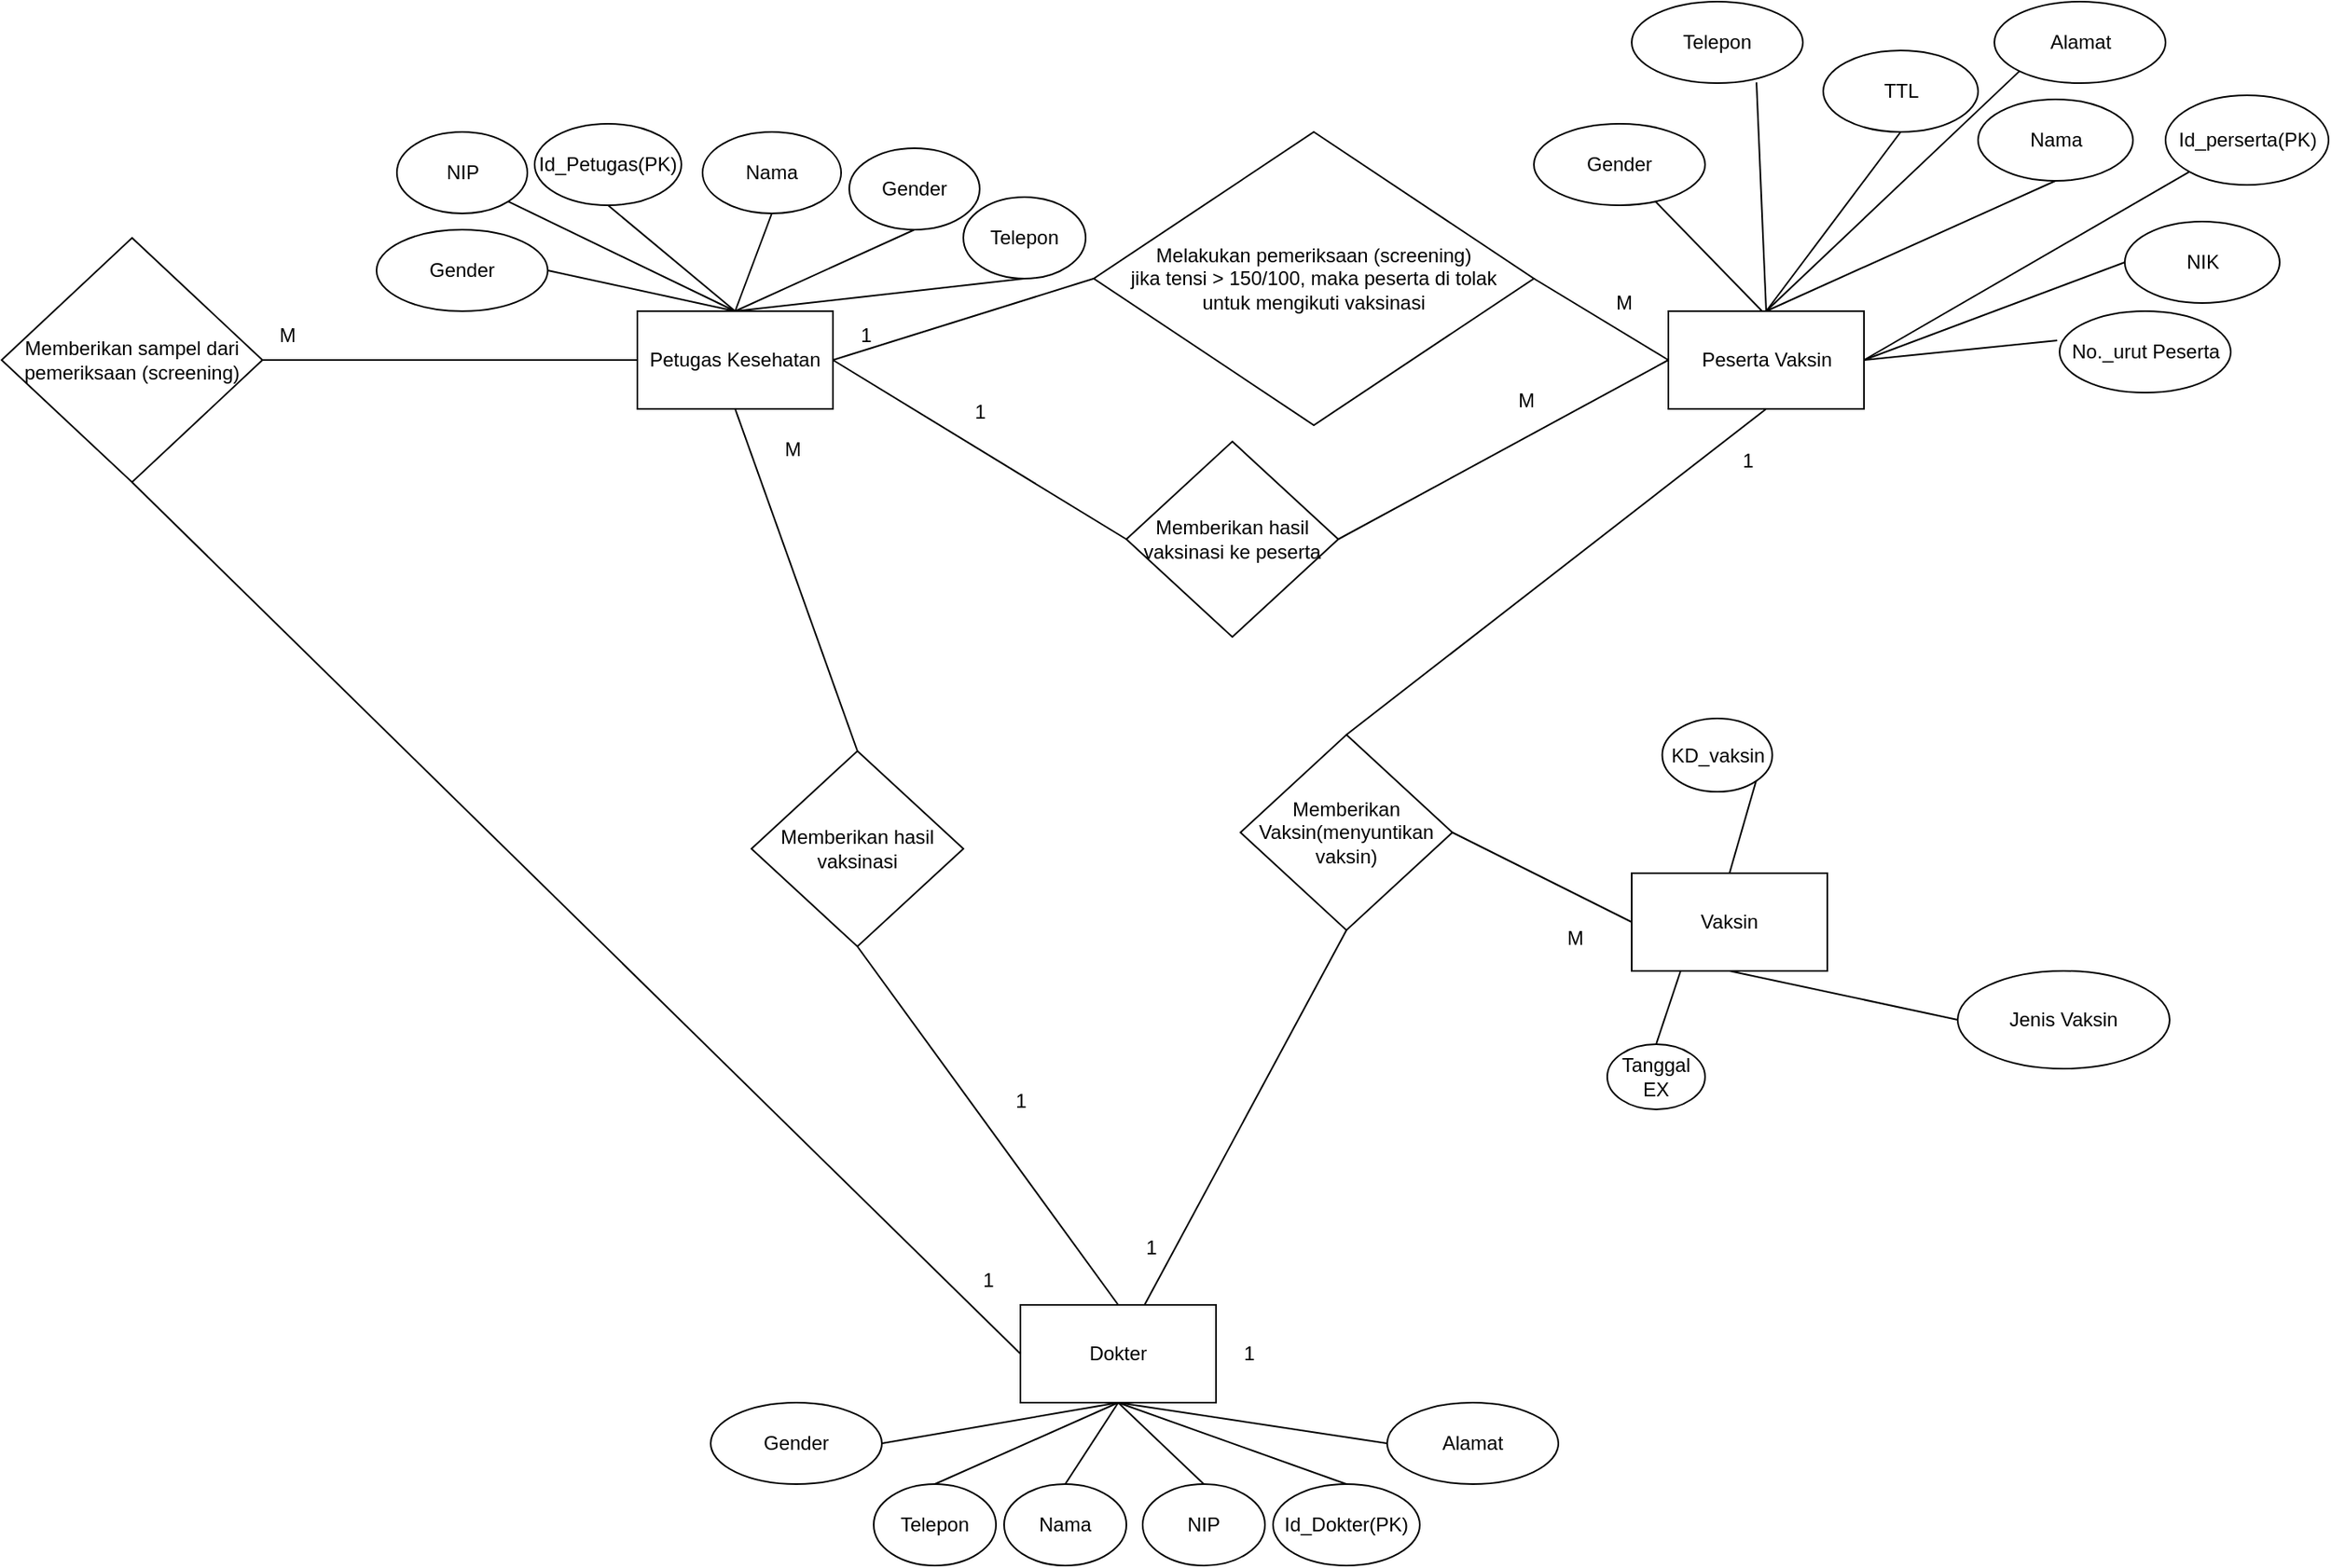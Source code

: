 <mxfile version="20.4.1" type="github">
  <diagram id="qEBc_DxsvB0SU8BZdqwE" name="ERD Tugas besar">
    <mxGraphModel dx="1447" dy="750" grid="1" gridSize="10" guides="1" tooltips="1" connect="1" arrows="1" fold="1" page="1" pageScale="1" pageWidth="2336" pageHeight="1654" math="0" shadow="0">
      <root>
        <mxCell id="0" />
        <mxCell id="1" parent="0" />
        <mxCell id="bQ1U6ILn6BQxf65cEkmv-1" value="Peserta Vaksin" style="rounded=0;whiteSpace=wrap;html=1;" parent="1" vertex="1">
          <mxGeometry x="1392.5" y="720" width="120" height="60" as="geometry" />
        </mxCell>
        <mxCell id="bQ1U6ILn6BQxf65cEkmv-2" value="Petugas Kesehatan" style="rounded=0;whiteSpace=wrap;html=1;" parent="1" vertex="1">
          <mxGeometry x="760" y="720" width="120" height="60" as="geometry" />
        </mxCell>
        <mxCell id="bQ1U6ILn6BQxf65cEkmv-3" value="Dokter" style="rounded=0;whiteSpace=wrap;html=1;" parent="1" vertex="1">
          <mxGeometry x="995" y="1330" width="120" height="60" as="geometry" />
        </mxCell>
        <mxCell id="bQ1U6ILn6BQxf65cEkmv-4" value="Vaksin" style="rounded=0;whiteSpace=wrap;html=1;" parent="1" vertex="1">
          <mxGeometry x="1370" y="1065" width="120" height="60" as="geometry" />
        </mxCell>
        <mxCell id="bQ1U6ILn6BQxf65cEkmv-16" value="Memberikan Vaksin(menyuntikan vaksin)" style="rhombus;whiteSpace=wrap;html=1;" parent="1" vertex="1">
          <mxGeometry x="1130" y="980" width="130" height="120" as="geometry" />
        </mxCell>
        <mxCell id="bQ1U6ILn6BQxf65cEkmv-22" value="" style="endArrow=none;html=1;rounded=0;exitX=1;exitY=0.5;exitDx=0;exitDy=0;entryX=0;entryY=0.5;entryDx=0;entryDy=0;" parent="1" source="bQ1U6ILn6BQxf65cEkmv-16" target="bQ1U6ILn6BQxf65cEkmv-4" edge="1">
          <mxGeometry width="50" height="50" relative="1" as="geometry">
            <mxPoint x="930.0" y="1049.52" as="sourcePoint" />
            <mxPoint x="1650" y="1060" as="targetPoint" />
          </mxGeometry>
        </mxCell>
        <mxCell id="bQ1U6ILn6BQxf65cEkmv-23" value="" style="endArrow=none;html=1;rounded=0;exitX=0.5;exitY=1;exitDx=0;exitDy=0;" parent="1" source="bQ1U6ILn6BQxf65cEkmv-16" target="bQ1U6ILn6BQxf65cEkmv-3" edge="1">
          <mxGeometry width="50" height="50" relative="1" as="geometry">
            <mxPoint x="1120" y="1059.52" as="sourcePoint" />
            <mxPoint x="1230" y="1059.52" as="targetPoint" />
          </mxGeometry>
        </mxCell>
        <mxCell id="bQ1U6ILn6BQxf65cEkmv-24" value="M" style="text;html=1;align=center;verticalAlign=middle;resizable=0;points=[];autosize=1;strokeColor=none;fillColor=none;" parent="1" vertex="1">
          <mxGeometry x="1320" y="1090" width="30" height="30" as="geometry" />
        </mxCell>
        <mxCell id="bQ1U6ILn6BQxf65cEkmv-25" value="1" style="text;html=1;align=center;verticalAlign=middle;resizable=0;points=[];autosize=1;strokeColor=none;fillColor=none;" parent="1" vertex="1">
          <mxGeometry x="1060" y="1280" width="30" height="30" as="geometry" />
        </mxCell>
        <mxCell id="bQ1U6ILn6BQxf65cEkmv-29" value="" style="endArrow=none;html=1;strokeColor=default;curved=1;entryX=0;entryY=0.5;entryDx=0;entryDy=0;exitX=1;exitY=0.5;exitDx=0;exitDy=0;" parent="1" source="bQ1U6ILn6BQxf65cEkmv-30" target="bQ1U6ILn6BQxf65cEkmv-2" edge="1">
          <mxGeometry width="50" height="50" relative="1" as="geometry">
            <mxPoint x="600" y="750" as="sourcePoint" />
            <mxPoint x="650" y="750" as="targetPoint" />
          </mxGeometry>
        </mxCell>
        <mxCell id="bQ1U6ILn6BQxf65cEkmv-30" value="Memberikan sampel dari pemeriksaan (screening)" style="rhombus;whiteSpace=wrap;html=1;" parent="1" vertex="1">
          <mxGeometry x="370" y="675" width="160" height="150" as="geometry" />
        </mxCell>
        <mxCell id="bQ1U6ILn6BQxf65cEkmv-31" value="" style="endArrow=none;html=1;strokeColor=default;curved=1;entryX=0.5;entryY=1;entryDx=0;entryDy=0;exitX=0;exitY=0.5;exitDx=0;exitDy=0;" parent="1" source="bQ1U6ILn6BQxf65cEkmv-3" target="bQ1U6ILn6BQxf65cEkmv-30" edge="1">
          <mxGeometry width="50" height="50" relative="1" as="geometry">
            <mxPoint x="610" y="1270" as="sourcePoint" />
            <mxPoint x="610" y="890" as="targetPoint" />
          </mxGeometry>
        </mxCell>
        <mxCell id="bQ1U6ILn6BQxf65cEkmv-34" value="1" style="text;html=1;align=center;verticalAlign=middle;resizable=0;points=[];autosize=1;strokeColor=none;fillColor=none;" parent="1" vertex="1">
          <mxGeometry x="1120" y="1345" width="30" height="30" as="geometry" />
        </mxCell>
        <mxCell id="bQ1U6ILn6BQxf65cEkmv-35" value="1" style="text;html=1;align=center;verticalAlign=middle;resizable=0;points=[];autosize=1;strokeColor=none;fillColor=none;" parent="1" vertex="1">
          <mxGeometry x="960" y="1300" width="30" height="30" as="geometry" />
        </mxCell>
        <mxCell id="bQ1U6ILn6BQxf65cEkmv-36" value="M" style="text;html=1;align=center;verticalAlign=middle;resizable=0;points=[];autosize=1;strokeColor=none;fillColor=none;" parent="1" vertex="1">
          <mxGeometry x="530" y="720" width="30" height="30" as="geometry" />
        </mxCell>
        <mxCell id="bQ1U6ILn6BQxf65cEkmv-37" value="Nama" style="ellipse;whiteSpace=wrap;html=1;" parent="1" vertex="1">
          <mxGeometry x="1582.5" y="590" width="95" height="50" as="geometry" />
        </mxCell>
        <mxCell id="bQ1U6ILn6BQxf65cEkmv-38" value="NIK" style="ellipse;whiteSpace=wrap;html=1;" parent="1" vertex="1">
          <mxGeometry x="1672.5" y="665" width="95" height="50" as="geometry" />
        </mxCell>
        <mxCell id="bQ1U6ILn6BQxf65cEkmv-39" value="TTL" style="ellipse;whiteSpace=wrap;html=1;" parent="1" vertex="1">
          <mxGeometry x="1487.5" y="560" width="95" height="50" as="geometry" />
        </mxCell>
        <mxCell id="bQ1U6ILn6BQxf65cEkmv-40" value="No._urut Peserta" style="ellipse;whiteSpace=wrap;html=1;" parent="1" vertex="1">
          <mxGeometry x="1632.5" y="720" width="105" height="50" as="geometry" />
        </mxCell>
        <mxCell id="bQ1U6ILn6BQxf65cEkmv-41" value="Gender" style="ellipse;whiteSpace=wrap;html=1;" parent="1" vertex="1">
          <mxGeometry x="1310" y="605" width="105" height="50" as="geometry" />
        </mxCell>
        <mxCell id="bQ1U6ILn6BQxf65cEkmv-42" value="Telepon" style="ellipse;whiteSpace=wrap;html=1;" parent="1" vertex="1">
          <mxGeometry x="1370" y="530" width="105" height="50" as="geometry" />
        </mxCell>
        <mxCell id="bQ1U6ILn6BQxf65cEkmv-43" value="Alamat" style="ellipse;whiteSpace=wrap;html=1;" parent="1" vertex="1">
          <mxGeometry x="1592.5" y="530" width="105" height="50" as="geometry" />
        </mxCell>
        <mxCell id="bQ1U6ILn6BQxf65cEkmv-44" value="" style="endArrow=none;html=1;strokeColor=default;curved=1;exitX=0.729;exitY=0.991;exitDx=0;exitDy=0;entryX=0.5;entryY=0;entryDx=0;entryDy=0;exitPerimeter=0;" parent="1" source="bQ1U6ILn6BQxf65cEkmv-42" target="bQ1U6ILn6BQxf65cEkmv-1" edge="1">
          <mxGeometry width="50" height="50" relative="1" as="geometry">
            <mxPoint x="1062.5" y="800" as="sourcePoint" />
            <mxPoint x="1112.5" y="750" as="targetPoint" />
          </mxGeometry>
        </mxCell>
        <mxCell id="bQ1U6ILn6BQxf65cEkmv-45" value="" style="endArrow=none;html=1;strokeColor=default;curved=1;" parent="1" target="bQ1U6ILn6BQxf65cEkmv-41" edge="1">
          <mxGeometry width="50" height="50" relative="1" as="geometry">
            <mxPoint x="1450" y="720" as="sourcePoint" />
            <mxPoint x="1472.5" y="630" as="targetPoint" />
          </mxGeometry>
        </mxCell>
        <mxCell id="bQ1U6ILn6BQxf65cEkmv-46" value="" style="endArrow=none;html=1;strokeColor=default;curved=1;entryX=0.5;entryY=1;entryDx=0;entryDy=0;exitX=0.5;exitY=0;exitDx=0;exitDy=0;" parent="1" source="bQ1U6ILn6BQxf65cEkmv-1" target="bQ1U6ILn6BQxf65cEkmv-39" edge="1">
          <mxGeometry width="50" height="50" relative="1" as="geometry">
            <mxPoint x="1522.5" y="670" as="sourcePoint" />
            <mxPoint x="1362.5" y="690" as="targetPoint" />
          </mxGeometry>
        </mxCell>
        <mxCell id="bQ1U6ILn6BQxf65cEkmv-47" value="" style="endArrow=none;html=1;strokeColor=default;curved=1;exitX=0;exitY=1;exitDx=0;exitDy=0;entryX=0.5;entryY=0;entryDx=0;entryDy=0;" parent="1" source="bQ1U6ILn6BQxf65cEkmv-43" target="bQ1U6ILn6BQxf65cEkmv-1" edge="1">
          <mxGeometry width="50" height="50" relative="1" as="geometry">
            <mxPoint x="1479.045" y="579.55" as="sourcePoint" />
            <mxPoint x="1522.5" y="670" as="targetPoint" />
          </mxGeometry>
        </mxCell>
        <mxCell id="bQ1U6ILn6BQxf65cEkmv-48" value="" style="endArrow=none;html=1;strokeColor=default;curved=1;exitX=0.5;exitY=1;exitDx=0;exitDy=0;entryX=0.5;entryY=0;entryDx=0;entryDy=0;" parent="1" source="bQ1U6ILn6BQxf65cEkmv-37" target="bQ1U6ILn6BQxf65cEkmv-1" edge="1">
          <mxGeometry width="50" height="50" relative="1" as="geometry">
            <mxPoint x="1617.504" y="582.498" as="sourcePoint" />
            <mxPoint x="1522.5" y="670" as="targetPoint" />
          </mxGeometry>
        </mxCell>
        <mxCell id="bQ1U6ILn6BQxf65cEkmv-49" value="" style="endArrow=none;html=1;strokeColor=default;curved=1;exitX=0;exitY=0.5;exitDx=0;exitDy=0;entryX=1;entryY=0.5;entryDx=0;entryDy=0;" parent="1" source="bQ1U6ILn6BQxf65cEkmv-38" target="bQ1U6ILn6BQxf65cEkmv-1" edge="1">
          <mxGeometry width="50" height="50" relative="1" as="geometry">
            <mxPoint x="1645" y="650" as="sourcePoint" />
            <mxPoint x="1532.5" y="680" as="targetPoint" />
          </mxGeometry>
        </mxCell>
        <mxCell id="bQ1U6ILn6BQxf65cEkmv-50" value="" style="endArrow=none;html=1;strokeColor=default;curved=1;exitX=-0.014;exitY=0.36;exitDx=0;exitDy=0;entryX=1;entryY=0.5;entryDx=0;entryDy=0;exitPerimeter=0;" parent="1" source="bQ1U6ILn6BQxf65cEkmv-40" target="bQ1U6ILn6BQxf65cEkmv-1" edge="1">
          <mxGeometry width="50" height="50" relative="1" as="geometry">
            <mxPoint x="1632.5" y="690" as="sourcePoint" />
            <mxPoint x="1592.5" y="710" as="targetPoint" />
          </mxGeometry>
        </mxCell>
        <mxCell id="bQ1U6ILn6BQxf65cEkmv-51" value="NIP" style="ellipse;whiteSpace=wrap;html=1;" parent="1" vertex="1">
          <mxGeometry x="1070" y="1440" width="75" height="50" as="geometry" />
        </mxCell>
        <mxCell id="bQ1U6ILn6BQxf65cEkmv-52" value="Nama" style="ellipse;whiteSpace=wrap;html=1;" parent="1" vertex="1">
          <mxGeometry x="985" y="1440" width="75" height="50" as="geometry" />
        </mxCell>
        <mxCell id="bQ1U6ILn6BQxf65cEkmv-54" value="Telepon" style="ellipse;whiteSpace=wrap;html=1;" parent="1" vertex="1">
          <mxGeometry x="905" y="1440" width="75" height="50" as="geometry" />
        </mxCell>
        <mxCell id="bQ1U6ILn6BQxf65cEkmv-55" value="Id_perserta(PK)" style="ellipse;whiteSpace=wrap;html=1;" parent="1" vertex="1">
          <mxGeometry x="1697.5" y="587.5" width="100" height="55" as="geometry" />
        </mxCell>
        <mxCell id="bQ1U6ILn6BQxf65cEkmv-56" value="" style="endArrow=none;html=1;strokeColor=default;curved=1;exitX=1;exitY=0.5;exitDx=0;exitDy=0;entryX=0;entryY=1;entryDx=0;entryDy=0;" parent="1" source="bQ1U6ILn6BQxf65cEkmv-1" target="bQ1U6ILn6BQxf65cEkmv-55" edge="1">
          <mxGeometry width="50" height="50" relative="1" as="geometry">
            <mxPoint x="1582.5" y="730" as="sourcePoint" />
            <mxPoint x="1692.5" y="632.5" as="targetPoint" />
          </mxGeometry>
        </mxCell>
        <mxCell id="bQ1U6ILn6BQxf65cEkmv-58" value="Id_Dokter(PK)" style="ellipse;whiteSpace=wrap;html=1;" parent="1" vertex="1">
          <mxGeometry x="1150" y="1440" width="90" height="50" as="geometry" />
        </mxCell>
        <mxCell id="bQ1U6ILn6BQxf65cEkmv-59" value="Gender" style="ellipse;whiteSpace=wrap;html=1;" parent="1" vertex="1">
          <mxGeometry x="805" y="1390" width="105" height="50" as="geometry" />
        </mxCell>
        <mxCell id="bQ1U6ILn6BQxf65cEkmv-60" value="Alamat" style="ellipse;whiteSpace=wrap;html=1;" parent="1" vertex="1">
          <mxGeometry x="1220" y="1390" width="105" height="50" as="geometry" />
        </mxCell>
        <mxCell id="bQ1U6ILn6BQxf65cEkmv-61" value="" style="endArrow=none;html=1;strokeColor=default;curved=1;exitX=1;exitY=0.5;exitDx=0;exitDy=0;entryX=0.5;entryY=1;entryDx=0;entryDy=0;" parent="1" source="bQ1U6ILn6BQxf65cEkmv-59" target="bQ1U6ILn6BQxf65cEkmv-3" edge="1">
          <mxGeometry width="50" height="50" relative="1" as="geometry">
            <mxPoint x="830" y="1390" as="sourcePoint" />
            <mxPoint x="1050" y="1390" as="targetPoint" />
          </mxGeometry>
        </mxCell>
        <mxCell id="bQ1U6ILn6BQxf65cEkmv-62" value="" style="endArrow=none;html=1;strokeColor=default;curved=1;exitX=0.5;exitY=0;exitDx=0;exitDy=0;entryX=0.5;entryY=1;entryDx=0;entryDy=0;" parent="1" source="bQ1U6ILn6BQxf65cEkmv-54" target="bQ1U6ILn6BQxf65cEkmv-3" edge="1">
          <mxGeometry width="50" height="50" relative="1" as="geometry">
            <mxPoint x="920.0" y="1425" as="sourcePoint" />
            <mxPoint x="1050" y="1390" as="targetPoint" />
          </mxGeometry>
        </mxCell>
        <mxCell id="bQ1U6ILn6BQxf65cEkmv-63" value="" style="endArrow=none;html=1;strokeColor=default;curved=1;exitX=0.5;exitY=0;exitDx=0;exitDy=0;entryX=0.5;entryY=1;entryDx=0;entryDy=0;" parent="1" source="bQ1U6ILn6BQxf65cEkmv-52" target="bQ1U6ILn6BQxf65cEkmv-3" edge="1">
          <mxGeometry width="50" height="50" relative="1" as="geometry">
            <mxPoint x="952.5" y="1450" as="sourcePoint" />
            <mxPoint x="1050" y="1390" as="targetPoint" />
          </mxGeometry>
        </mxCell>
        <mxCell id="bQ1U6ILn6BQxf65cEkmv-64" value="" style="endArrow=none;html=1;strokeColor=default;curved=1;exitX=0.5;exitY=0;exitDx=0;exitDy=0;entryX=0.5;entryY=1;entryDx=0;entryDy=0;" parent="1" source="bQ1U6ILn6BQxf65cEkmv-51" target="bQ1U6ILn6BQxf65cEkmv-3" edge="1">
          <mxGeometry width="50" height="50" relative="1" as="geometry">
            <mxPoint x="1032.5" y="1450" as="sourcePoint" />
            <mxPoint x="1060" y="1390" as="targetPoint" />
          </mxGeometry>
        </mxCell>
        <mxCell id="bQ1U6ILn6BQxf65cEkmv-65" value="" style="endArrow=none;html=1;strokeColor=default;curved=1;entryX=0.5;entryY=1;entryDx=0;entryDy=0;exitX=0.5;exitY=0;exitDx=0;exitDy=0;" parent="1" source="bQ1U6ILn6BQxf65cEkmv-58" target="bQ1U6ILn6BQxf65cEkmv-3" edge="1">
          <mxGeometry width="50" height="50" relative="1" as="geometry">
            <mxPoint x="1010" y="1490" as="sourcePoint" />
            <mxPoint x="1060" y="1440" as="targetPoint" />
          </mxGeometry>
        </mxCell>
        <mxCell id="bQ1U6ILn6BQxf65cEkmv-67" value="" style="endArrow=none;html=1;strokeColor=default;curved=1;entryX=0.5;entryY=1;entryDx=0;entryDy=0;exitX=0;exitY=0.5;exitDx=0;exitDy=0;" parent="1" source="bQ1U6ILn6BQxf65cEkmv-60" target="bQ1U6ILn6BQxf65cEkmv-3" edge="1">
          <mxGeometry width="50" height="50" relative="1" as="geometry">
            <mxPoint x="1010" y="1490" as="sourcePoint" />
            <mxPoint x="1060" y="1440" as="targetPoint" />
          </mxGeometry>
        </mxCell>
        <mxCell id="bQ1U6ILn6BQxf65cEkmv-68" value="KD_vaksin" style="ellipse;whiteSpace=wrap;html=1;" parent="1" vertex="1">
          <mxGeometry x="1388.75" y="970" width="67.5" height="45" as="geometry" />
        </mxCell>
        <mxCell id="bQ1U6ILn6BQxf65cEkmv-69" value="Jenis Vaksin" style="ellipse;whiteSpace=wrap;html=1;" parent="1" vertex="1">
          <mxGeometry x="1570" y="1125" width="130" height="60" as="geometry" />
        </mxCell>
        <mxCell id="bQ1U6ILn6BQxf65cEkmv-70" value="" style="endArrow=none;html=1;strokeColor=default;curved=1;exitX=0;exitY=0.5;exitDx=0;exitDy=0;entryX=0.5;entryY=1;entryDx=0;entryDy=0;" parent="1" source="bQ1U6ILn6BQxf65cEkmv-69" target="bQ1U6ILn6BQxf65cEkmv-4" edge="1">
          <mxGeometry width="50" height="50" relative="1" as="geometry">
            <mxPoint x="1390" y="1245" as="sourcePoint" />
            <mxPoint x="1440" y="1125" as="targetPoint" />
          </mxGeometry>
        </mxCell>
        <mxCell id="bQ1U6ILn6BQxf65cEkmv-71" value="" style="endArrow=none;html=1;strokeColor=default;curved=1;exitX=1;exitY=1;exitDx=0;exitDy=0;entryX=0.5;entryY=0;entryDx=0;entryDy=0;" parent="1" source="bQ1U6ILn6BQxf65cEkmv-68" target="bQ1U6ILn6BQxf65cEkmv-4" edge="1">
          <mxGeometry width="50" height="50" relative="1" as="geometry">
            <mxPoint x="1390" y="1245" as="sourcePoint" />
            <mxPoint x="1440" y="1195" as="targetPoint" />
          </mxGeometry>
        </mxCell>
        <mxCell id="bQ1U6ILn6BQxf65cEkmv-72" value="Tanggal EX" style="ellipse;whiteSpace=wrap;html=1;" parent="1" vertex="1">
          <mxGeometry x="1355" y="1170" width="60" height="40" as="geometry" />
        </mxCell>
        <mxCell id="bQ1U6ILn6BQxf65cEkmv-73" value="" style="endArrow=none;html=1;strokeColor=default;curved=1;exitX=0.5;exitY=0;exitDx=0;exitDy=0;entryX=0.25;entryY=1;entryDx=0;entryDy=0;" parent="1" source="bQ1U6ILn6BQxf65cEkmv-72" target="bQ1U6ILn6BQxf65cEkmv-4" edge="1">
          <mxGeometry width="50" height="50" relative="1" as="geometry">
            <mxPoint x="1390" y="1245" as="sourcePoint" />
            <mxPoint x="1440" y="1115" as="targetPoint" />
          </mxGeometry>
        </mxCell>
        <mxCell id="bQ1U6ILn6BQxf65cEkmv-74" value="NIP" style="ellipse;whiteSpace=wrap;html=1;" parent="1" vertex="1">
          <mxGeometry x="612.5" y="610" width="80" height="50" as="geometry" />
        </mxCell>
        <mxCell id="bQ1U6ILn6BQxf65cEkmv-75" value="Id_Petugas(PK)" style="ellipse;whiteSpace=wrap;html=1;" parent="1" vertex="1">
          <mxGeometry x="697" y="605" width="90" height="50" as="geometry" />
        </mxCell>
        <mxCell id="bQ1U6ILn6BQxf65cEkmv-76" value="Nama" style="ellipse;whiteSpace=wrap;html=1;" parent="1" vertex="1">
          <mxGeometry x="800" y="610" width="85" height="50" as="geometry" />
        </mxCell>
        <mxCell id="bQ1U6ILn6BQxf65cEkmv-77" value="Gender" style="ellipse;whiteSpace=wrap;html=1;" parent="1" vertex="1">
          <mxGeometry x="890" y="620" width="80" height="50" as="geometry" />
        </mxCell>
        <mxCell id="bQ1U6ILn6BQxf65cEkmv-78" value="Telepon" style="ellipse;whiteSpace=wrap;html=1;" parent="1" vertex="1">
          <mxGeometry x="960" y="650" width="75" height="50" as="geometry" />
        </mxCell>
        <mxCell id="bQ1U6ILn6BQxf65cEkmv-79" value="Gender" style="ellipse;whiteSpace=wrap;html=1;" parent="1" vertex="1">
          <mxGeometry x="600" y="670" width="105" height="50" as="geometry" />
        </mxCell>
        <mxCell id="bQ1U6ILn6BQxf65cEkmv-80" value="" style="endArrow=none;html=1;strokeColor=default;curved=1;exitX=1;exitY=0.5;exitDx=0;exitDy=0;entryX=0.5;entryY=0;entryDx=0;entryDy=0;" parent="1" source="bQ1U6ILn6BQxf65cEkmv-79" target="bQ1U6ILn6BQxf65cEkmv-2" edge="1">
          <mxGeometry width="50" height="50" relative="1" as="geometry">
            <mxPoint x="980" y="900" as="sourcePoint" />
            <mxPoint x="1030" y="850" as="targetPoint" />
          </mxGeometry>
        </mxCell>
        <mxCell id="bQ1U6ILn6BQxf65cEkmv-81" value="" style="endArrow=none;html=1;strokeColor=default;curved=1;exitX=1;exitY=1;exitDx=0;exitDy=0;entryX=0.5;entryY=0;entryDx=0;entryDy=0;" parent="1" source="bQ1U6ILn6BQxf65cEkmv-74" target="bQ1U6ILn6BQxf65cEkmv-2" edge="1">
          <mxGeometry width="50" height="50" relative="1" as="geometry">
            <mxPoint x="980" y="900" as="sourcePoint" />
            <mxPoint x="1030" y="850" as="targetPoint" />
          </mxGeometry>
        </mxCell>
        <mxCell id="bQ1U6ILn6BQxf65cEkmv-82" value="" style="endArrow=none;html=1;strokeColor=default;curved=1;exitX=0.5;exitY=1;exitDx=0;exitDy=0;" parent="1" source="bQ1U6ILn6BQxf65cEkmv-75" edge="1">
          <mxGeometry width="50" height="50" relative="1" as="geometry">
            <mxPoint x="980" y="900" as="sourcePoint" />
            <mxPoint x="820" y="720" as="targetPoint" />
          </mxGeometry>
        </mxCell>
        <mxCell id="bQ1U6ILn6BQxf65cEkmv-83" value="" style="endArrow=none;html=1;strokeColor=default;curved=1;entryX=0.5;entryY=1;entryDx=0;entryDy=0;" parent="1" target="bQ1U6ILn6BQxf65cEkmv-76" edge="1">
          <mxGeometry width="50" height="50" relative="1" as="geometry">
            <mxPoint x="820" y="720" as="sourcePoint" />
            <mxPoint x="1030" y="540" as="targetPoint" />
          </mxGeometry>
        </mxCell>
        <mxCell id="bQ1U6ILn6BQxf65cEkmv-85" value="" style="endArrow=none;html=1;strokeColor=default;curved=1;exitX=0.5;exitY=0;exitDx=0;exitDy=0;entryX=0.5;entryY=1;entryDx=0;entryDy=0;" parent="1" source="bQ1U6ILn6BQxf65cEkmv-2" target="bQ1U6ILn6BQxf65cEkmv-77" edge="1">
          <mxGeometry width="50" height="50" relative="1" as="geometry">
            <mxPoint x="980" y="590" as="sourcePoint" />
            <mxPoint x="1030" y="540" as="targetPoint" />
          </mxGeometry>
        </mxCell>
        <mxCell id="bQ1U6ILn6BQxf65cEkmv-86" value="" style="endArrow=none;html=1;strokeColor=default;curved=1;exitX=0.5;exitY=0;exitDx=0;exitDy=0;entryX=0.5;entryY=1;entryDx=0;entryDy=0;" parent="1" source="bQ1U6ILn6BQxf65cEkmv-2" target="bQ1U6ILn6BQxf65cEkmv-78" edge="1">
          <mxGeometry width="50" height="50" relative="1" as="geometry">
            <mxPoint x="980" y="590" as="sourcePoint" />
            <mxPoint x="1030" y="540" as="targetPoint" />
          </mxGeometry>
        </mxCell>
        <mxCell id="5WGOZvNDdLHfqnaF-kI6-11" value="Melakukan pemeriksaan (screening)&lt;br&gt;jika tensi &amp;gt; 150/100, maka peserta di tolak&lt;br&gt;untuk mengikuti vaksinasi" style="rhombus;whiteSpace=wrap;html=1;" parent="1" vertex="1">
          <mxGeometry x="1040" y="610" width="270" height="180" as="geometry" />
        </mxCell>
        <mxCell id="5WGOZvNDdLHfqnaF-kI6-12" value="" style="endArrow=none;html=1;rounded=0;entryX=0;entryY=0.5;entryDx=0;entryDy=0;exitX=1;exitY=0.5;exitDx=0;exitDy=0;" parent="1" source="bQ1U6ILn6BQxf65cEkmv-2" target="5WGOZvNDdLHfqnaF-kI6-11" edge="1">
          <mxGeometry width="50" height="50" relative="1" as="geometry">
            <mxPoint x="870" y="750" as="sourcePoint" />
            <mxPoint x="1162.5" y="810" as="targetPoint" />
          </mxGeometry>
        </mxCell>
        <mxCell id="5WGOZvNDdLHfqnaF-kI6-13" value="" style="endArrow=none;html=1;strokeColor=default;curved=1;exitX=1;exitY=0.5;exitDx=0;exitDy=0;entryX=0;entryY=0.5;entryDx=0;entryDy=0;" parent="1" source="5WGOZvNDdLHfqnaF-kI6-11" target="bQ1U6ILn6BQxf65cEkmv-1" edge="1">
          <mxGeometry width="50" height="50" relative="1" as="geometry">
            <mxPoint x="1112.5" y="860" as="sourcePoint" />
            <mxPoint x="1272.5" y="750" as="targetPoint" />
          </mxGeometry>
        </mxCell>
        <mxCell id="5WGOZvNDdLHfqnaF-kI6-14" value="1" style="text;html=1;align=center;verticalAlign=middle;resizable=0;points=[];autosize=1;strokeColor=none;fillColor=none;" parent="1" vertex="1">
          <mxGeometry x="885" y="720" width="30" height="30" as="geometry" />
        </mxCell>
        <mxCell id="5WGOZvNDdLHfqnaF-kI6-15" value="M" style="text;html=1;align=center;verticalAlign=middle;resizable=0;points=[];autosize=1;strokeColor=none;fillColor=none;" parent="1" vertex="1">
          <mxGeometry x="1350" y="700" width="30" height="30" as="geometry" />
        </mxCell>
        <mxCell id="5WGOZvNDdLHfqnaF-kI6-26" value="" style="endArrow=none;html=1;rounded=0;exitX=0.5;exitY=0;exitDx=0;exitDy=0;entryX=0.5;entryY=1;entryDx=0;entryDy=0;" parent="1" source="bQ1U6ILn6BQxf65cEkmv-16" target="bQ1U6ILn6BQxf65cEkmv-1" edge="1">
          <mxGeometry width="50" height="50" relative="1" as="geometry">
            <mxPoint x="1110" y="1040" as="sourcePoint" />
            <mxPoint x="1160" y="990" as="targetPoint" />
          </mxGeometry>
        </mxCell>
        <mxCell id="5WGOZvNDdLHfqnaF-kI6-27" value="1" style="text;html=1;align=center;verticalAlign=middle;resizable=0;points=[];autosize=1;strokeColor=none;fillColor=none;" parent="1" vertex="1">
          <mxGeometry x="1426.25" y="797" width="30" height="30" as="geometry" />
        </mxCell>
        <mxCell id="5WGOZvNDdLHfqnaF-kI6-33" value="Memberikan hasil vaksinasi" style="rhombus;whiteSpace=wrap;html=1;" parent="1" vertex="1">
          <mxGeometry x="830" y="990" width="130" height="120" as="geometry" />
        </mxCell>
        <mxCell id="5WGOZvNDdLHfqnaF-kI6-34" value="" style="endArrow=none;html=1;strokeColor=default;curved=1;exitX=0.5;exitY=0;exitDx=0;exitDy=0;entryX=0.5;entryY=1;entryDx=0;entryDy=0;" parent="1" source="bQ1U6ILn6BQxf65cEkmv-3" target="5WGOZvNDdLHfqnaF-kI6-33" edge="1">
          <mxGeometry width="50" height="50" relative="1" as="geometry">
            <mxPoint x="355" y="1700" as="sourcePoint" />
            <mxPoint x="530" y="1550" as="targetPoint" />
          </mxGeometry>
        </mxCell>
        <mxCell id="5WGOZvNDdLHfqnaF-kI6-35" value="" style="endArrow=none;html=1;rounded=0;exitX=0.5;exitY=0;exitDx=0;exitDy=0;entryX=0.5;entryY=1;entryDx=0;entryDy=0;" parent="1" source="5WGOZvNDdLHfqnaF-kI6-33" target="bQ1U6ILn6BQxf65cEkmv-2" edge="1">
          <mxGeometry width="50" height="50" relative="1" as="geometry">
            <mxPoint x="350" y="1230" as="sourcePoint" />
            <mxPoint x="692.5" y="1120" as="targetPoint" />
          </mxGeometry>
        </mxCell>
        <mxCell id="5WGOZvNDdLHfqnaF-kI6-36" value="1" style="text;html=1;align=center;verticalAlign=middle;resizable=0;points=[];autosize=1;strokeColor=none;fillColor=none;" parent="1" vertex="1">
          <mxGeometry x="980" y="1190" width="30" height="30" as="geometry" />
        </mxCell>
        <mxCell id="5WGOZvNDdLHfqnaF-kI6-37" value="M" style="text;html=1;align=center;verticalAlign=middle;resizable=0;points=[];autosize=1;strokeColor=none;fillColor=none;" parent="1" vertex="1">
          <mxGeometry x="840" y="790" width="30" height="30" as="geometry" />
        </mxCell>
        <mxCell id="5WGOZvNDdLHfqnaF-kI6-39" value="Memberikan hasil vaksinasi ke peserta" style="rhombus;whiteSpace=wrap;html=1;" parent="1" vertex="1">
          <mxGeometry x="1060" y="800" width="130" height="120" as="geometry" />
        </mxCell>
        <mxCell id="5WGOZvNDdLHfqnaF-kI6-40" value="" style="endArrow=none;html=1;rounded=0;exitX=1;exitY=0.5;exitDx=0;exitDy=0;entryX=0;entryY=0.5;entryDx=0;entryDy=0;" parent="1" source="bQ1U6ILn6BQxf65cEkmv-2" target="5WGOZvNDdLHfqnaF-kI6-39" edge="1">
          <mxGeometry width="50" height="50" relative="1" as="geometry">
            <mxPoint x="920" y="1000" as="sourcePoint" />
            <mxPoint x="970" y="950" as="targetPoint" />
          </mxGeometry>
        </mxCell>
        <mxCell id="5WGOZvNDdLHfqnaF-kI6-41" value="" style="endArrow=none;html=1;rounded=0;entryX=0;entryY=0.5;entryDx=0;entryDy=0;exitX=1;exitY=0.5;exitDx=0;exitDy=0;" parent="1" source="5WGOZvNDdLHfqnaF-kI6-39" target="bQ1U6ILn6BQxf65cEkmv-1" edge="1">
          <mxGeometry width="50" height="50" relative="1" as="geometry">
            <mxPoint x="920" y="1000" as="sourcePoint" />
            <mxPoint x="970" y="950" as="targetPoint" />
          </mxGeometry>
        </mxCell>
        <mxCell id="5WGOZvNDdLHfqnaF-kI6-42" value="M" style="text;html=1;align=center;verticalAlign=middle;resizable=0;points=[];autosize=1;strokeColor=none;fillColor=none;" parent="1" vertex="1">
          <mxGeometry x="1290" y="760" width="30" height="30" as="geometry" />
        </mxCell>
        <mxCell id="5WGOZvNDdLHfqnaF-kI6-43" value="1" style="text;html=1;align=center;verticalAlign=middle;resizable=0;points=[];autosize=1;strokeColor=none;fillColor=none;" parent="1" vertex="1">
          <mxGeometry x="955" y="767" width="30" height="30" as="geometry" />
        </mxCell>
      </root>
    </mxGraphModel>
  </diagram>
</mxfile>
